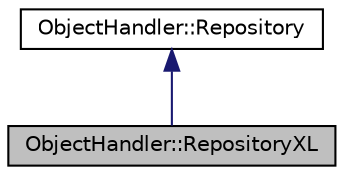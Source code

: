 digraph "ObjectHandler::RepositoryXL"
{
  edge [fontname="Helvetica",fontsize="10",labelfontname="Helvetica",labelfontsize="10"];
  node [fontname="Helvetica",fontsize="10",shape=record];
  Node0 [label="ObjectHandler::RepositoryXL",height=0.2,width=0.4,color="black", fillcolor="grey75", style="filled", fontcolor="black"];
  Node1 -> Node0 [dir="back",color="midnightblue",fontsize="10",style="solid",fontname="Helvetica"];
  Node1 [label="ObjectHandler::Repository",height=0.2,width=0.4,color="black", fillcolor="white", style="filled",URL="$class_object_handler_1_1_repository.html",tooltip="Maintain a store of Objects. "];
}
